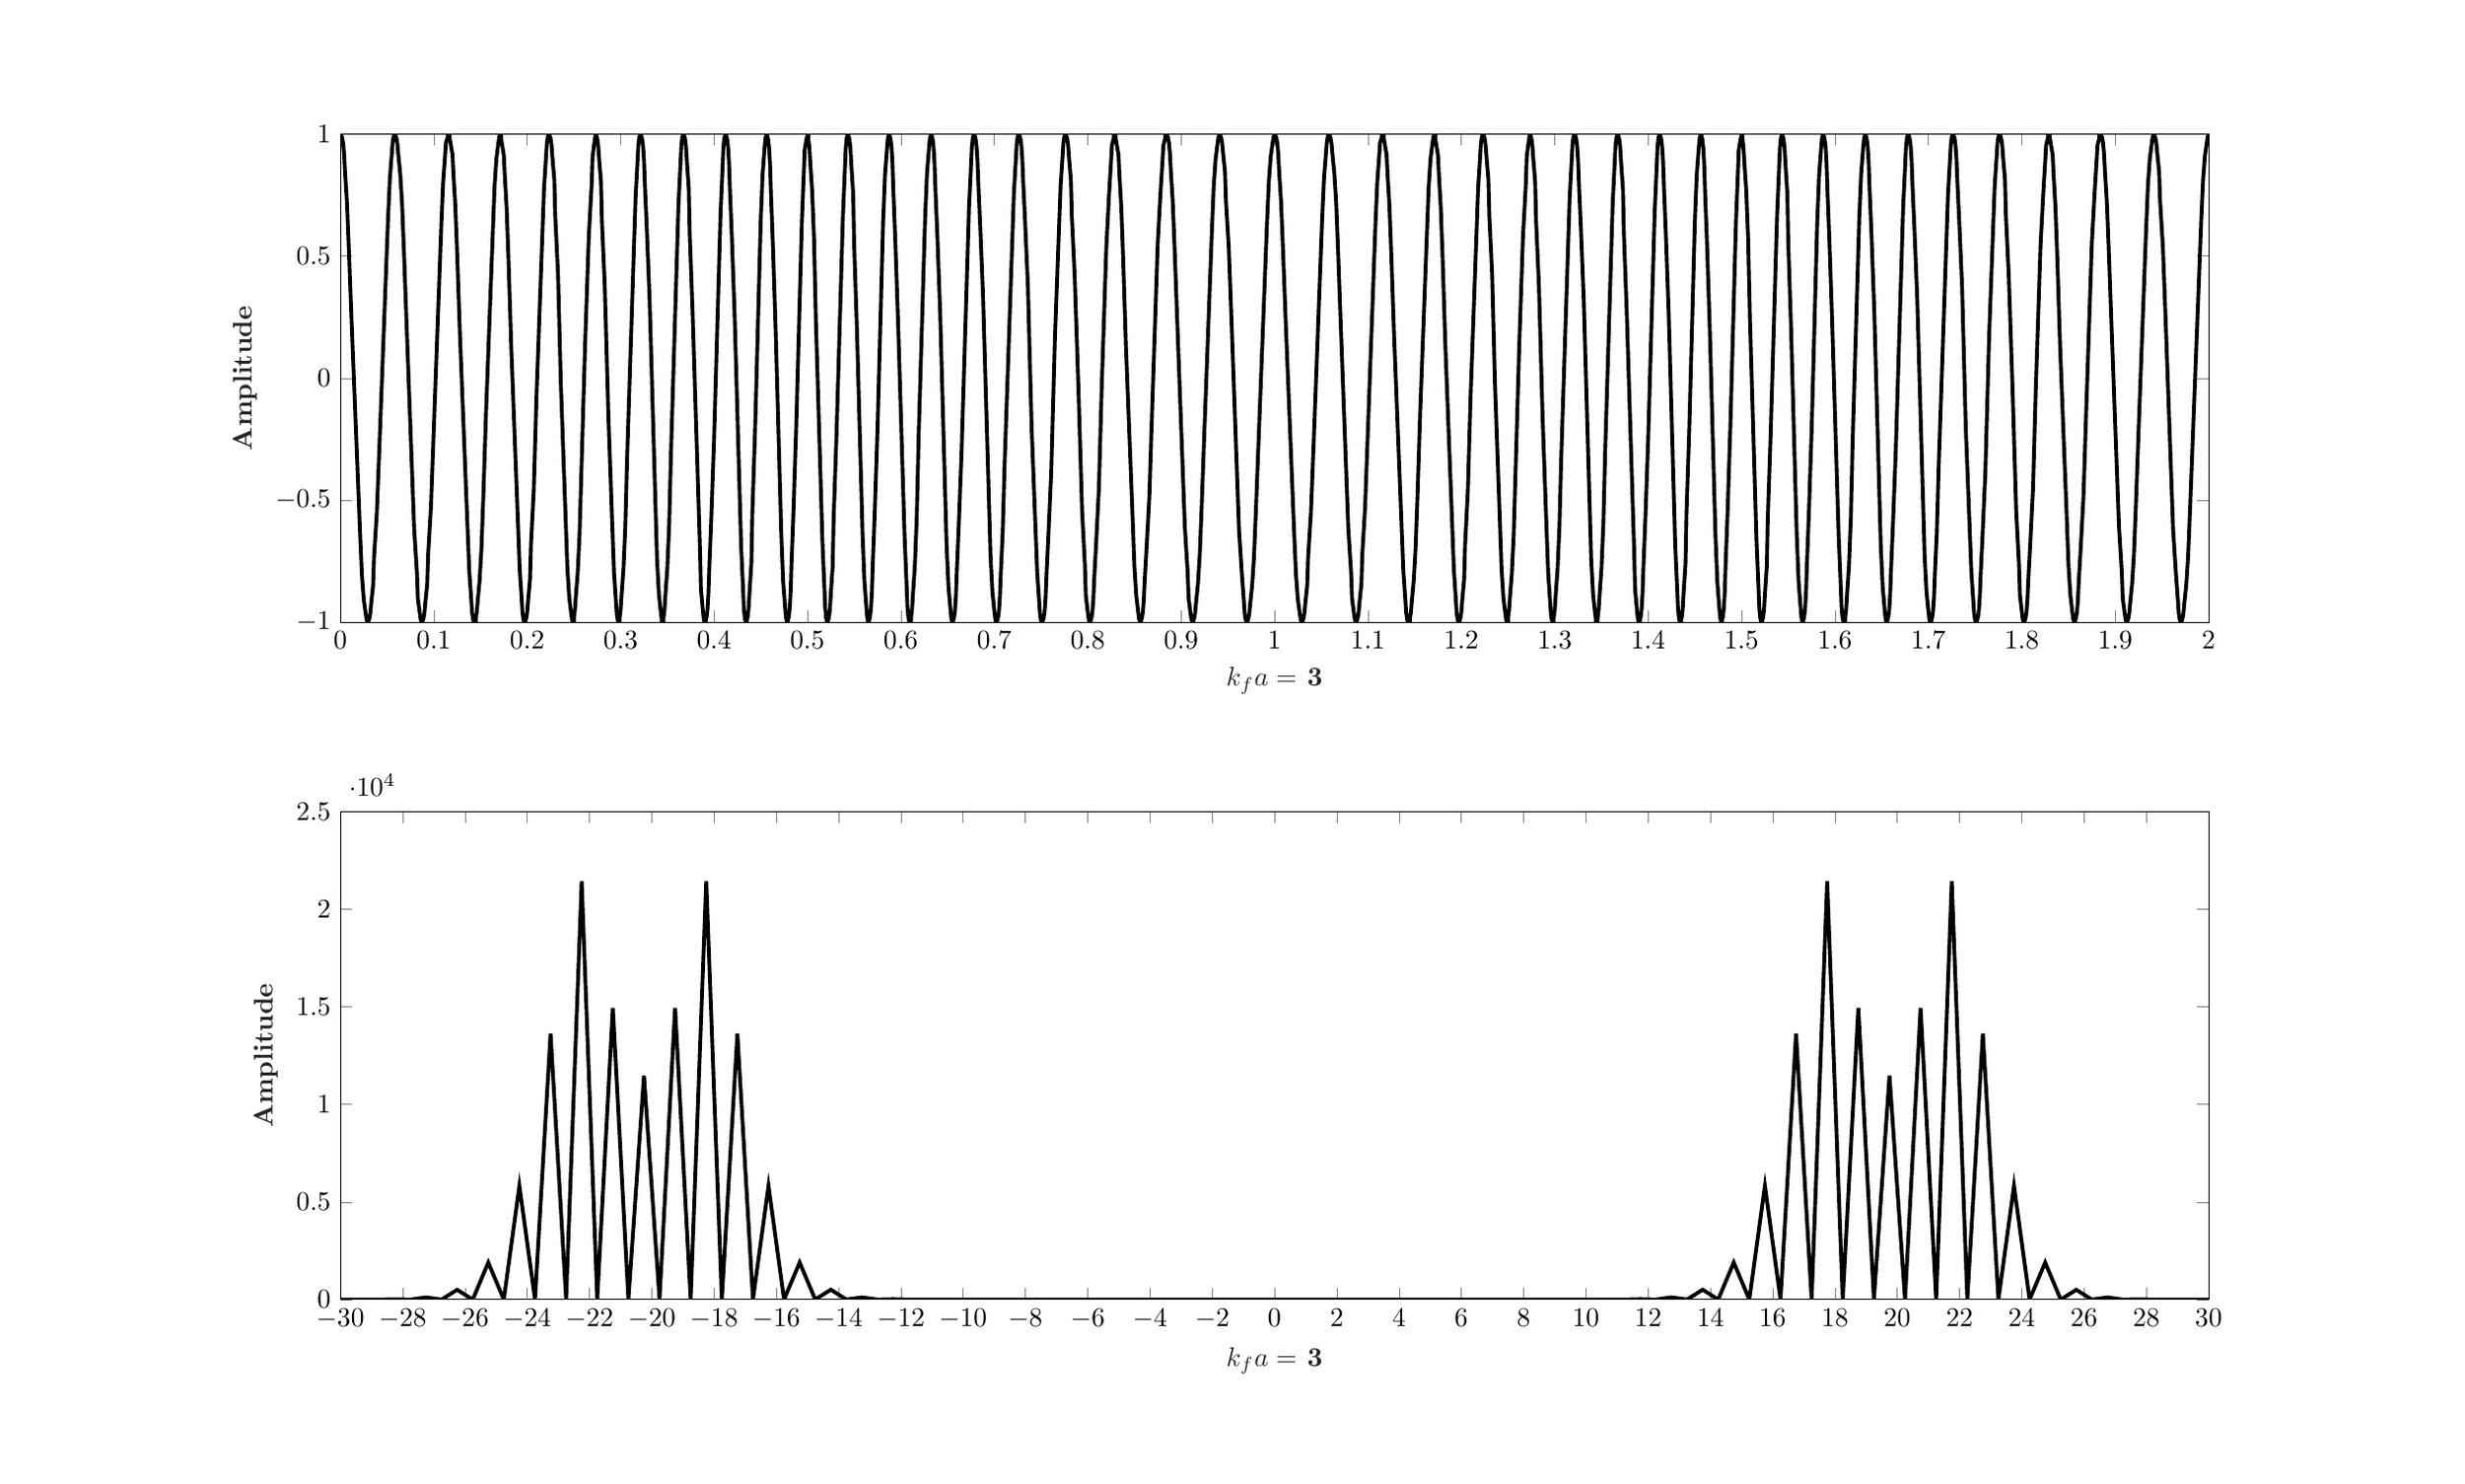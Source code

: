 % This file was created by matlab2tikz.
%
\begin{tikzpicture}

\begin{axis}[%
width=9.58in,
height=2.502in,
at={(1.607in,4.281in)},
scale only axis,
xmin=0,
xmax=2,
xlabel style={font=\bfseries\color{white!15!black}},
xlabel={$k_fa = $ 3},
ymin=-1,
ymax=1,
ylabel style={font=\bfseries\color{white!15!black}},
ylabel={Amplitude},
axis background/.style={fill=white}
]
\addplot [color=black, line width=1.4pt, forget plot]
  table[row sep=crcr]{%
0	1\\
0.0	0.999\\
0.001	0.996\\
0.002	0.985\\
0.003	0.963\\
0.004	0.92\\
0.005	0.846\\
0.007	0.726\\
0.009	0.538\\
0.012	0.234\\
0.021	-0.629\\
0.023	-0.805\\
0.025	-0.907\\
0.027	-0.963\\
0.028	-0.989\\
0.029	-0.999\\
0.029	-1.0\\
0.03	-0.999\\
0.03	-0.996\\
0.031	-0.986\\
0.032	-0.964\\
0.033	-0.923\\
0.035	-0.851\\
0.036	-0.735\\
0.039	-0.552\\
0.042	-0.258\\
0.051	0.653\\
0.053	0.82\\
0.055	0.917\\
0.056	0.968\\
0.057	0.991\\
0.058	0.999\\
0.059	1.0\\
0.059	0.999\\
0.059	0.995\\
0.06	0.985\\
0.061	0.962\\
0.062	0.918\\
0.064	0.842\\
0.066	0.719\\
0.068	0.526\\
0.071	0.21\\
0.079	-0.617\\
0.082	-0.798\\
0.083	-0.905\\
0.085	-0.962\\
0.086	-0.989\\
0.087	-0.999\\
0.087	-1.0\\
0.088	-0.999\\
0.088	-0.995\\
0.089	-0.985\\
0.09	-0.962\\
0.091	-0.919\\
0.093	-0.844\\
0.094	-0.721\\
0.097	-0.527\\
0.1	-0.211\\
0.108	0.622\\
0.11	0.803\\
0.112	0.908\\
0.113	0.965\\
0.115	0.99\\
0.115	0.999\\
0.116	1.0\\
0.116	0.999\\
0.117	0.995\\
0.117	0.985\\
0.118	0.961\\
0.12	0.917\\
0.121	0.838\\
0.123	0.711\\
0.125	0.511\\
0.128	0.178\\
0.136	-0.601\\
0.138	-0.793\\
0.14	-0.903\\
0.141	-0.962\\
0.142	-0.989\\
0.143	-0.999\\
0.144	-1.0\\
0.144	-0.999\\
0.145	-0.995\\
0.145	-0.984\\
0.146	-0.959\\
0.147	-0.913\\
0.149	-0.831\\
0.151	-0.698\\
0.153	-0.488\\
0.156	-0.132\\
0.163	0.579\\
0.165	0.782\\
0.167	0.899\\
0.169	0.96\\
0.17	0.989\\
0.171	0.999\\
0.171	1.0\\
0.171	0.999\\
0.172	0.995\\
0.172	0.985\\
0.173	0.961\\
0.175	0.914\\
0.176	0.833\\
0.178	0.699\\
0.18	0.486\\
0.183	0.122\\
0.19	-0.579\\
0.192	-0.784\\
0.194	-0.9\\
0.195	-0.962\\
0.196	-0.99\\
0.197	-0.999\\
0.198	-1.0\\
0.198	-0.999\\
0.198	-0.995\\
0.199	-0.984\\
0.2	-0.959\\
0.201	-0.91\\
0.203	-0.825\\
0.204	-0.685\\
0.207	-0.46\\
0.21	-0.065\\
0.216	0.566\\
0.218	0.779\\
0.22	0.899\\
0.221	0.962\\
0.222	0.99\\
0.223	0.999\\
0.224	1.0\\
0.224	0.999\\
0.224	0.995\\
0.225	0.983\\
0.226	0.956\\
0.227	0.904\\
0.229	0.814\\
0.23	0.665\\
0.233	0.425\\
0.236	-0.022\\
0.241	-0.56\\
0.243	-0.778\\
0.245	-0.899\\
0.247	-0.963\\
0.248	-0.991\\
0.249	-0.999\\
0.249	-1.0\\
0.249	-0.999\\
0.25	-0.995\\
0.25	-0.982\\
0.251	-0.954\\
0.252	-0.899\\
0.254	-0.803\\
0.256	-0.645\\
0.258	-0.386\\
0.262	0.138\\
0.266	0.584\\
0.269	0.793\\
0.27	0.908\\
0.272	0.968\\
0.273	0.993\\
0.273	1.0\\
0.274	1.0\\
0.274	0.999\\
0.274	0.995\\
0.275	0.983\\
0.276	0.955\\
0.277	0.901\\
0.279	0.805\\
0.28	0.645\\
0.283	0.383\\
0.287	-0.163\\
0.291	-0.594\\
0.293	-0.801\\
0.295	-0.914\\
0.296	-0.971\\
0.297	-0.994\\
0.298	-1.0\\
0.298	-1.0\\
0.298	-0.999\\
0.299	-0.994\\
0.299	-0.98\\
0.3	-0.95\\
0.301	-0.89\\
0.303	-0.785\\
0.305	-0.612\\
0.307	-0.322\\
0.316	0.741\\
0.318	0.883\\
0.319	0.957\\
0.32	0.989\\
0.321	0.999\\
0.322	1.0\\
0.322	0.999\\
0.322	0.994\\
0.323	0.981\\
0.324	0.952\\
0.325	0.893\\
0.326	0.789\\
0.328	0.615\\
0.331	0.326\\
0.339	-0.744\\
0.341	-0.886\\
0.343	-0.959\\
0.344	-0.99\\
0.344	-0.999\\
0.345	-1.0\\
0.345	-0.999\\
0.346	-0.994\\
0.346	-0.981\\
0.347	-0.949\\
0.348	-0.887\\
0.35	-0.779\\
0.352	-0.599\\
0.354	-0.296\\
0.362	0.715\\
0.364	0.871\\
0.365	0.951\\
0.366	0.987\\
0.367	0.999\\
0.368	1.0\\
0.368	0.999\\
0.368	0.994\\
0.369	0.981\\
0.37	0.949\\
0.371	0.887\\
0.373	0.776\\
0.374	0.592\\
0.377	0.28\\
0.385	-0.702\\
0.386	-0.865\\
0.388	-0.949\\
0.389	-0.987\\
0.39	-0.999\\
0.39	-1.0\\
0.391	-0.999\\
0.391	-0.994\\
0.392	-0.98\\
0.393	-0.947\\
0.394	-0.883\\
0.395	-0.77\\
0.397	-0.579\\
0.4	-0.254\\
0.407	0.68\\
0.409	0.854\\
0.41	0.944\\
0.411	0.985\\
0.412	0.998\\
0.412	1.0\\
0.413	0.999\\
0.413	0.994\\
0.414	0.981\\
0.415	0.949\\
0.416	0.886\\
0.417	0.775\\
0.419	0.585\\
0.422	0.264\\
0.429	-0.689\\
0.431	-0.858\\
0.432	-0.947\\
0.433	-0.986\\
0.434	-0.999\\
0.435	-1.0\\
0.435	-0.999\\
0.435	-0.994\\
0.436	-0.979\\
0.437	-0.944\\
0.438	-0.877\\
0.44	-0.757\\
0.441	-0.555\\
0.444	-0.207\\
0.45	0.646\\
0.452	0.835\\
0.454	0.936\\
0.455	0.982\\
0.456	0.998\\
0.456	1.0\\
0.457	0.999\\
0.457	0.994\\
0.458	0.979\\
0.459	0.944\\
0.46	0.876\\
0.461	0.754\\
0.463	0.551\\
0.466	0.197\\
0.472	-0.637\\
0.474	-0.832\\
0.476	-0.934\\
0.477	-0.981\\
0.478	-0.997\\
0.478	-1.0\\
0.479	-0.999\\
0.479	-0.994\\
0.48	-0.979\\
0.481	-0.945\\
0.482	-0.877\\
0.483	-0.756\\
0.485	-0.552\\
0.488	-0.197\\
0.494	0.639\\
0.496	0.833\\
0.497	0.935\\
0.499	0.981\\
0.5	0.997\\
0.5	1\\
0.5	0.999\\
0.501	0.995\\
0.501	0.981\\
0.502	0.949\\
0.503	0.885\\
0.505	0.77\\
0.507	0.576\\
0.509	0.241\\
0.516	-0.666\\
0.518	-0.847\\
0.519	-0.941\\
0.52	-0.984\\
0.521	-0.998\\
0.522	-1.0\\
0.522	-0.999\\
0.522	-0.995\\
0.523	-0.981\\
0.524	-0.949\\
0.525	-0.885\\
0.527	-0.771\\
0.528	-0.578\\
0.531	-0.244\\
0.538	0.667\\
0.54	0.848\\
0.541	0.941\\
0.542	0.984\\
0.543	0.998\\
0.544	1.0\\
0.544	0.999\\
0.544	0.994\\
0.545	0.979\\
0.546	0.944\\
0.547	0.876\\
0.549	0.755\\
0.55	0.552\\
0.553	0.2\\
0.559	-0.636\\
0.561	-0.83\\
0.563	-0.933\\
0.564	-0.981\\
0.565	-0.997\\
0.565	-1.0\\
0.566	-0.999\\
0.566	-0.994\\
0.567	-0.979\\
0.568	-0.944\\
0.569	-0.878\\
0.57	-0.758\\
0.572	-0.558\\
0.575	-0.212\\
0.581	0.641\\
0.583	0.832\\
0.585	0.934\\
0.586	0.981\\
0.587	0.997\\
0.588	1.0\\
0.588	0.999\\
0.588	0.994\\
0.589	0.979\\
0.59	0.947\\
0.591	0.881\\
0.592	0.764\\
0.594	0.568\\
0.597	0.231\\
0.604	-0.652\\
0.606	-0.836\\
0.607	-0.934\\
0.608	-0.981\\
0.609	-0.997\\
0.61	-1.0\\
0.61	-0.999\\
0.611	-0.994\\
0.611	-0.98\\
0.612	-0.946\\
0.613	-0.882\\
0.615	-0.767\\
0.617	-0.573\\
0.619	-0.244\\
0.626	0.659\\
0.628	0.839\\
0.63	0.936\\
0.631	0.981\\
0.632	0.997\\
0.632	1.0\\
0.633	0.999\\
0.633	0.994\\
0.634	0.981\\
0.635	0.949\\
0.636	0.887\\
0.637	0.778\\
0.639	0.593\\
0.642	0.281\\
0.649	-0.687\\
0.651	-0.854\\
0.653	-0.943\\
0.654	-0.984\\
0.655	-0.998\\
0.655	-1.0\\
0.656	-0.999\\
0.656	-0.994\\
0.657	-0.981\\
0.658	-0.951\\
0.659	-0.89\\
0.66	-0.784\\
0.662	-0.604\\
0.665	-0.303\\
0.673	0.704\\
0.675	0.862\\
0.676	0.946\\
0.677	0.985\\
0.678	0.998\\
0.679	1.0\\
0.679	0.999\\
0.679	0.995\\
0.68	0.982\\
0.681	0.952\\
0.682	0.894\\
0.683	0.791\\
0.685	0.619\\
0.688	0.333\\
0.696	-0.731\\
0.698	-0.876\\
0.7	-0.953\\
0.701	-0.987\\
0.702	-0.999\\
0.702	-1.0\\
0.703	-0.999\\
0.703	-0.995\\
0.704	-0.982\\
0.705	-0.954\\
0.706	-0.898\\
0.707	-0.799\\
0.709	-0.633\\
0.711	-0.361\\
0.721	0.757\\
0.723	0.889\\
0.724	0.959\\
0.725	0.99\\
0.726	0.999\\
0.726	1.0\\
0.727	0.999\\
0.727	0.995\\
0.728	0.983\\
0.729	0.954\\
0.73	0.9\\
0.731	0.804\\
0.733	0.643\\
0.736	0.38\\
0.74	-0.203\\
0.744	-0.598\\
0.746	-0.798\\
0.748	-0.91\\
0.749	-0.968\\
0.75	-0.993\\
0.751	-1.0\\
0.751	-1.0\\
0.751	-0.999\\
0.752	-0.994\\
0.753	-0.982\\
0.754	-0.953\\
0.755	-0.898\\
0.756	-0.802\\
0.758	-0.643\\
0.761	-0.384\\
0.765	0.171\\
0.769	0.584\\
0.771	0.789\\
0.773	0.904\\
0.774	0.965\\
0.775	0.991\\
0.776	0.999\\
0.776	1.0\\
0.777	0.999\\
0.777	0.995\\
0.778	0.983\\
0.779	0.957\\
0.78	0.905\\
0.782	0.814\\
0.783	0.665\\
0.786	0.425\\
0.79	-0.032\\
0.794	-0.545\\
0.797	-0.765\\
0.798	-0.89\\
0.8	-0.957\\
0.801	-0.988\\
0.802	-0.998\\
0.802	-1.0\\
0.803	-0.999\\
0.803	-0.995\\
0.804	-0.984\\
0.805	-0.959\\
0.806	-0.909\\
0.807	-0.822\\
0.809	-0.68\\
0.812	-0.451\\
0.815	-0.038\\
0.82	0.541\\
0.823	0.761\\
0.825	0.887\\
0.826	0.955\\
0.828	0.986\\
0.828	0.998\\
0.829	1.0\\
0.829	0.999\\
0.83	0.996\\
0.83	0.985\\
0.831	0.961\\
0.833	0.916\\
0.834	0.835\\
0.836	0.701\\
0.838	0.49\\
0.841	0.127\\
0.848	-0.559\\
0.85	-0.769\\
0.852	-0.89\\
0.854	-0.956\\
0.855	-0.987\\
0.856	-0.998\\
0.856	-1.0\\
0.857	-0.999\\
0.857	-0.995\\
0.858	-0.984\\
0.859	-0.96\\
0.86	-0.913\\
0.861	-0.832\\
0.863	-0.699\\
0.866	-0.487\\
0.869	-0.127\\
0.875	0.556\\
0.878	0.764\\
0.88	0.886\\
0.881	0.953\\
0.883	0.985\\
0.883	0.998\\
0.884	1.0\\
0.884	0.999\\
0.885	0.996\\
0.886	0.986\\
0.887	0.965\\
0.888	0.923\\
0.889	0.849\\
0.891	0.727\\
0.893	0.536\\
0.896	0.219\\
0.904	-0.609\\
0.907	-0.794\\
0.908	-0.902\\
0.91	-0.961\\
0.911	-0.989\\
0.912	-0.998\\
0.913	-1.0\\
0.913	-0.999\\
0.913	-0.995\\
0.914	-0.985\\
0.915	-0.963\\
0.916	-0.92\\
0.918	-0.845\\
0.92	-0.723\\
0.922	-0.53\\
0.925	-0.213\\
0.933	0.605\\
0.935	0.791\\
0.937	0.9\\
0.939	0.96\\
0.94	0.988\\
0.941	0.998\\
0.941	1.0\\
0.942	0.999\\
0.942	0.995\\
0.943	0.985\\
0.944	0.963\\
0.945	0.921\\
0.947	0.847\\
0.948	0.728\\
0.951	0.54\\
0.954	0.234\\
0.962	-0.623\\
0.965	-0.801\\
0.967	-0.905\\
0.968	-0.962\\
0.969	-0.989\\
0.97	-0.998\\
0.971	-1.0\\
0.971	-0.999\\
0.971	-0.996\\
0.972	-0.986\\
0.973	-0.964\\
0.974	-0.923\\
0.976	-0.851\\
0.978	-0.734\\
0.98	-0.549\\
0.983	-0.251\\
0.992	0.64\\
0.994	0.811\\
0.996	0.911\\
0.998	0.965\\
0.999	0.99\\
1.0	0.999\\
1.0	1.0\\
1.0	0.999\\
1.001	0.996\\
1.002	0.985\\
1.003	0.963\\
1.004	0.92\\
1.005	0.846\\
1.007	0.726\\
1.009	0.538\\
1.012	0.234\\
1.021	-0.629\\
1.023	-0.805\\
1.025	-0.907\\
1.027	-0.963\\
1.028	-0.989\\
1.029	-0.999\\
1.029	-1.0\\
1.03	-0.999\\
1.03	-0.996\\
1.031	-0.986\\
1.032	-0.964\\
1.033	-0.923\\
1.035	-0.851\\
1.036	-0.735\\
1.039	-0.552\\
1.042	-0.258\\
1.051	0.653\\
1.053	0.82\\
1.055	0.917\\
1.056	0.968\\
1.057	0.991\\
1.058	0.999\\
1.059	1.0\\
1.059	0.999\\
1.059	0.995\\
1.06	0.985\\
1.061	0.962\\
1.062	0.918\\
1.064	0.842\\
1.066	0.719\\
1.068	0.526\\
1.071	0.21\\
1.079	-0.617\\
1.082	-0.798\\
1.083	-0.905\\
1.085	-0.962\\
1.086	-0.989\\
1.087	-0.999\\
1.087	-1.0\\
1.088	-0.999\\
1.088	-0.995\\
1.089	-0.985\\
1.09	-0.962\\
1.091	-0.919\\
1.093	-0.844\\
1.094	-0.721\\
1.097	-0.527\\
1.1	-0.211\\
1.108	0.622\\
1.11	0.803\\
1.112	0.908\\
1.113	0.965\\
1.115	0.99\\
1.115	0.999\\
1.116	1.0\\
1.116	0.999\\
1.117	0.995\\
1.117	0.985\\
1.118	0.961\\
1.12	0.917\\
1.121	0.838\\
1.123	0.711\\
1.125	0.511\\
1.128	0.178\\
1.136	-0.601\\
1.138	-0.793\\
1.14	-0.903\\
1.141	-0.962\\
1.142	-0.989\\
1.143	-0.999\\
1.144	-1.0\\
1.144	-0.999\\
1.145	-0.995\\
1.145	-0.984\\
1.146	-0.959\\
1.147	-0.913\\
1.149	-0.831\\
1.151	-0.698\\
1.153	-0.488\\
1.156	-0.132\\
1.163	0.579\\
1.165	0.782\\
1.167	0.899\\
1.169	0.96\\
1.17	0.989\\
1.171	0.999\\
1.171	1.0\\
1.171	0.999\\
1.172	0.995\\
1.172	0.985\\
1.173	0.961\\
1.175	0.914\\
1.176	0.833\\
1.178	0.699\\
1.18	0.486\\
1.183	0.122\\
1.19	-0.579\\
1.192	-0.784\\
1.194	-0.9\\
1.195	-0.962\\
1.196	-0.99\\
1.197	-0.999\\
1.198	-1.0\\
1.198	-0.999\\
1.198	-0.995\\
1.199	-0.984\\
1.2	-0.959\\
1.201	-0.91\\
1.203	-0.825\\
1.204	-0.685\\
1.207	-0.46\\
1.21	-0.065\\
1.216	0.566\\
1.218	0.779\\
1.22	0.899\\
1.221	0.962\\
1.222	0.99\\
1.223	0.999\\
1.224	1.0\\
1.224	0.999\\
1.224	0.995\\
1.225	0.983\\
1.226	0.956\\
1.227	0.904\\
1.229	0.814\\
1.23	0.665\\
1.233	0.425\\
1.236	-0.022\\
1.241	-0.56\\
1.243	-0.778\\
1.245	-0.899\\
1.247	-0.963\\
1.248	-0.991\\
1.249	-0.999\\
1.249	-1.0\\
1.249	-0.999\\
1.25	-0.995\\
1.25	-0.982\\
1.251	-0.954\\
1.252	-0.899\\
1.254	-0.803\\
1.256	-0.645\\
1.258	-0.386\\
1.262	0.138\\
1.266	0.584\\
1.269	0.793\\
1.27	0.908\\
1.272	0.968\\
1.273	0.993\\
1.273	1.0\\
1.274	1.0\\
1.274	0.999\\
1.274	0.995\\
1.275	0.983\\
1.276	0.955\\
1.277	0.901\\
1.279	0.805\\
1.28	0.645\\
1.283	0.383\\
1.287	-0.163\\
1.291	-0.594\\
1.293	-0.801\\
1.295	-0.914\\
1.296	-0.971\\
1.297	-0.994\\
1.298	-1.0\\
1.298	-1.0\\
1.298	-0.999\\
1.299	-0.994\\
1.299	-0.98\\
1.3	-0.95\\
1.301	-0.89\\
1.303	-0.785\\
1.305	-0.612\\
1.307	-0.322\\
1.316	0.741\\
1.318	0.883\\
1.319	0.957\\
1.32	0.989\\
1.321	0.999\\
1.322	1.0\\
1.322	0.999\\
1.322	0.994\\
1.323	0.981\\
1.324	0.952\\
1.325	0.893\\
1.326	0.789\\
1.328	0.615\\
1.331	0.326\\
1.339	-0.744\\
1.341	-0.886\\
1.343	-0.959\\
1.344	-0.99\\
1.344	-0.999\\
1.345	-1.0\\
1.345	-0.999\\
1.346	-0.994\\
1.346	-0.981\\
1.347	-0.949\\
1.348	-0.887\\
1.35	-0.779\\
1.352	-0.599\\
1.354	-0.296\\
1.362	0.715\\
1.364	0.871\\
1.365	0.951\\
1.366	0.987\\
1.367	0.999\\
1.368	1.0\\
1.368	0.999\\
1.368	0.994\\
1.369	0.981\\
1.37	0.949\\
1.371	0.887\\
1.373	0.776\\
1.374	0.592\\
1.377	0.28\\
1.385	-0.702\\
1.386	-0.865\\
1.388	-0.949\\
1.389	-0.987\\
1.39	-0.999\\
1.39	-1.0\\
1.391	-0.999\\
1.391	-0.994\\
1.392	-0.98\\
1.393	-0.947\\
1.394	-0.883\\
1.395	-0.77\\
1.397	-0.579\\
1.4	-0.254\\
1.407	0.68\\
1.409	0.854\\
1.41	0.944\\
1.411	0.985\\
1.412	0.998\\
1.412	1.0\\
1.413	0.999\\
1.413	0.994\\
1.414	0.981\\
1.415	0.949\\
1.416	0.886\\
1.417	0.775\\
1.419	0.585\\
1.422	0.264\\
1.429	-0.689\\
1.431	-0.858\\
1.432	-0.947\\
1.433	-0.986\\
1.434	-0.999\\
1.435	-1.0\\
1.435	-0.999\\
1.435	-0.994\\
1.436	-0.979\\
1.437	-0.944\\
1.438	-0.877\\
1.44	-0.757\\
1.441	-0.555\\
1.444	-0.207\\
1.45	0.646\\
1.452	0.835\\
1.454	0.936\\
1.455	0.982\\
1.456	0.998\\
1.456	1.0\\
1.457	0.999\\
1.457	0.994\\
1.458	0.979\\
1.459	0.944\\
1.46	0.876\\
1.461	0.754\\
1.463	0.551\\
1.466	0.197\\
1.472	-0.637\\
1.474	-0.832\\
1.476	-0.934\\
1.477	-0.981\\
1.478	-0.997\\
1.478	-1.0\\
1.479	-0.999\\
1.479	-0.994\\
1.48	-0.979\\
1.481	-0.945\\
1.482	-0.877\\
1.483	-0.756\\
1.485	-0.552\\
1.488	-0.197\\
1.494	0.639\\
1.496	0.833\\
1.497	0.935\\
1.499	0.981\\
1.5	0.997\\
1.5	1\\
1.5	0.999\\
1.501	0.995\\
1.501	0.981\\
1.502	0.949\\
1.503	0.885\\
1.505	0.77\\
1.507	0.576\\
1.509	0.241\\
1.516	-0.666\\
1.518	-0.847\\
1.519	-0.941\\
1.52	-0.984\\
1.521	-0.998\\
1.522	-1.0\\
1.522	-0.999\\
1.522	-0.995\\
1.523	-0.981\\
1.524	-0.949\\
1.525	-0.885\\
1.527	-0.771\\
1.528	-0.578\\
1.531	-0.244\\
1.538	0.667\\
1.54	0.848\\
1.541	0.941\\
1.542	0.984\\
1.543	0.998\\
1.544	1.0\\
1.544	0.999\\
1.544	0.994\\
1.545	0.979\\
1.546	0.944\\
1.547	0.876\\
1.549	0.755\\
1.55	0.552\\
1.553	0.2\\
1.559	-0.636\\
1.561	-0.83\\
1.563	-0.933\\
1.564	-0.981\\
1.565	-0.997\\
1.565	-1.0\\
1.566	-0.999\\
1.566	-0.994\\
1.567	-0.979\\
1.568	-0.944\\
1.569	-0.878\\
1.57	-0.758\\
1.572	-0.558\\
1.575	-0.212\\
1.581	0.641\\
1.583	0.832\\
1.585	0.934\\
1.586	0.981\\
1.587	0.997\\
1.588	1.0\\
1.588	0.999\\
1.588	0.994\\
1.589	0.979\\
1.59	0.947\\
1.591	0.881\\
1.592	0.764\\
1.594	0.568\\
1.597	0.231\\
1.604	-0.652\\
1.606	-0.836\\
1.607	-0.934\\
1.608	-0.981\\
1.609	-0.997\\
1.61	-1.0\\
1.61	-0.999\\
1.611	-0.994\\
1.611	-0.98\\
1.612	-0.946\\
1.613	-0.882\\
1.615	-0.767\\
1.617	-0.573\\
1.619	-0.244\\
1.626	0.659\\
1.628	0.839\\
1.63	0.936\\
1.631	0.981\\
1.632	0.997\\
1.632	1.0\\
1.633	0.999\\
1.633	0.994\\
1.634	0.981\\
1.635	0.949\\
1.636	0.887\\
1.637	0.778\\
1.639	0.593\\
1.642	0.281\\
1.649	-0.687\\
1.651	-0.854\\
1.653	-0.943\\
1.654	-0.984\\
1.655	-0.998\\
1.655	-1.0\\
1.656	-0.999\\
1.656	-0.994\\
1.657	-0.981\\
1.658	-0.951\\
1.659	-0.89\\
1.66	-0.784\\
1.662	-0.604\\
1.665	-0.303\\
1.673	0.704\\
1.675	0.862\\
1.676	0.946\\
1.677	0.985\\
1.678	0.998\\
1.679	1.0\\
1.679	0.999\\
1.679	0.995\\
1.68	0.982\\
1.681	0.952\\
1.682	0.894\\
1.683	0.791\\
1.685	0.619\\
1.688	0.333\\
1.696	-0.731\\
1.698	-0.876\\
1.7	-0.953\\
1.701	-0.987\\
1.702	-0.999\\
1.702	-1.0\\
1.703	-0.999\\
1.703	-0.995\\
1.704	-0.982\\
1.705	-0.954\\
1.706	-0.898\\
1.707	-0.799\\
1.709	-0.633\\
1.711	-0.361\\
1.721	0.757\\
1.723	0.889\\
1.724	0.959\\
1.725	0.99\\
1.726	0.999\\
1.726	1.0\\
1.727	0.999\\
1.727	0.995\\
1.728	0.983\\
1.729	0.954\\
1.73	0.9\\
1.731	0.804\\
1.733	0.643\\
1.736	0.38\\
1.74	-0.203\\
1.744	-0.598\\
1.746	-0.798\\
1.748	-0.91\\
1.749	-0.968\\
1.75	-0.993\\
1.751	-1.0\\
1.751	-1.0\\
1.751	-0.999\\
1.752	-0.994\\
1.753	-0.982\\
1.754	-0.953\\
1.755	-0.898\\
1.756	-0.802\\
1.758	-0.643\\
1.761	-0.384\\
1.765	0.171\\
1.769	0.584\\
1.771	0.789\\
1.773	0.904\\
1.774	0.965\\
1.775	0.991\\
1.776	0.999\\
1.776	1.0\\
1.777	0.999\\
1.777	0.995\\
1.778	0.983\\
1.779	0.957\\
1.78	0.905\\
1.782	0.814\\
1.783	0.665\\
1.786	0.425\\
1.79	-0.032\\
1.794	-0.545\\
1.797	-0.765\\
1.798	-0.89\\
1.8	-0.957\\
1.801	-0.988\\
1.802	-0.998\\
1.802	-1.0\\
1.803	-0.999\\
1.803	-0.995\\
1.804	-0.984\\
1.805	-0.959\\
1.806	-0.909\\
1.807	-0.822\\
1.809	-0.68\\
1.812	-0.451\\
1.815	-0.038\\
1.82	0.541\\
1.823	0.761\\
1.825	0.887\\
1.826	0.955\\
1.828	0.986\\
1.828	0.998\\
1.829	1.0\\
1.829	0.999\\
1.83	0.996\\
1.83	0.985\\
1.831	0.961\\
1.833	0.916\\
1.834	0.835\\
1.836	0.701\\
1.838	0.49\\
1.841	0.127\\
1.848	-0.559\\
1.85	-0.769\\
1.852	-0.89\\
1.854	-0.956\\
1.855	-0.987\\
1.856	-0.998\\
1.856	-1.0\\
1.857	-0.999\\
1.857	-0.995\\
1.858	-0.984\\
1.859	-0.96\\
1.86	-0.913\\
1.861	-0.832\\
1.863	-0.699\\
1.866	-0.487\\
1.869	-0.127\\
1.875	0.556\\
1.878	0.764\\
1.88	0.886\\
1.881	0.953\\
1.883	0.985\\
1.883	0.998\\
1.884	1.0\\
1.884	0.999\\
1.885	0.996\\
1.886	0.986\\
1.887	0.965\\
1.888	0.923\\
1.889	0.849\\
1.891	0.727\\
1.893	0.536\\
1.896	0.219\\
1.904	-0.609\\
1.907	-0.794\\
1.908	-0.902\\
1.91	-0.961\\
1.911	-0.989\\
1.912	-0.998\\
1.913	-1.0\\
1.913	-0.999\\
1.913	-0.995\\
1.914	-0.985\\
1.915	-0.963\\
1.916	-0.92\\
1.918	-0.845\\
1.92	-0.723\\
1.922	-0.53\\
1.925	-0.213\\
1.933	0.605\\
1.935	0.791\\
1.937	0.9\\
1.939	0.96\\
1.94	0.988\\
1.941	0.998\\
1.941	1.0\\
1.942	0.999\\
1.942	0.995\\
1.943	0.985\\
1.944	0.963\\
1.945	0.921\\
1.947	0.847\\
1.948	0.728\\
1.951	0.54\\
1.954	0.234\\
1.962	-0.623\\
1.965	-0.801\\
1.967	-0.905\\
1.968	-0.962\\
1.969	-0.989\\
1.97	-0.998\\
1.971	-1.0\\
1.971	-0.999\\
1.971	-0.996\\
1.972	-0.986\\
1.973	-0.964\\
1.974	-0.923\\
1.976	-0.851\\
1.978	-0.734\\
1.98	-0.549\\
1.983	-0.251\\
1.992	0.64\\
1.994	0.811\\
1.996	0.911\\
1.998	0.965\\
1.999	0.99\\
2.0	0.999\\
2	1\\
};
\end{axis}

\begin{axis}[%
width=9.58in,
height=2.502in,
at={(1.607in,0.807in)},
scale only axis,
xmin=-30,
xmax=30,
xlabel style={font=\bfseries\color{white!15!black}},
xlabel={$k_fa = $ 3},
ymin=0,
ymax=25000,
ylabel style={font=\bfseries\color{white!15!black}},
ylabel={Amplitude},
axis background/.style={fill=white}
]
\addplot [color=black, line width=1.4pt, forget plot]
  table[row sep=crcr]{%
-30.25	0.099\\
-29.75	0.494\\
-29.25	4.246\\
-28.75	0.559\\
-28.25	21.192\\
-27.75	0.566\\
-27.25	113.043\\
-26.75	0.923\\
-26.25	501.941\\
-25.75	0.115\\
-25.25	1899.068\\
-24.75	3.905\\
-24.25	5823.296\\
-23.75	6.679\\
-23.25	13633.266\\
-22.75	15.885\\
-22.25	21436.102\\
-21.75	14.529\\
-21.25	14949.857\\
-20.75	4.145\\
-20.25	11476.579\\
-19.75	16.746\\
-19.25	14943.518\\
-18.75	6.56\\
-18.25	21435.379\\
-17.75	3.694\\
-17.25	13633.695\\
-16.75	6.397\\
-16.25	5827.72\\
-15.75	5.353\\
-15.25	1901.724\\
-14.75	3.864\\
-14.25	505.649\\
-13.75	2.843\\
-13.25	114.809\\
-12.75	2.236\\
-12.25	23.787\\
-11.75	1.868\\
-11.25	5.457\\
-10.75	1.627\\
-10.25	2.106\\
-9.75	1.459\\
-9.25	1.472\\
-8.75	1.336\\
-8.25	1.296\\
-7.75	1.243\\
-6.75	1.172\\
-5.75	1.117\\
-4.75	1.076\\
-3.25	1.032\\
-1.75	1.008\\
-0.25	1.0\\
1.25	1.008\\
2.75	1.032\\
4.25	1.076\\
5.25	1.117\\
6.25	1.172\\
7.25	1.243\\
7.75	1.296\\
8.25	1.336\\
8.75	1.472\\
9.25	1.459\\
9.75	2.106\\
10.25	1.627\\
10.75	5.457\\
11.25	1.868\\
11.75	23.787\\
12.25	2.236\\
12.75	114.809\\
13.25	2.843\\
13.75	505.649\\
14.25	3.864\\
14.75	1901.724\\
15.25	5.353\\
15.75	5827.72\\
16.25	6.397\\
16.75	13633.695\\
17.25	3.694\\
17.75	21435.379\\
18.25	6.56\\
18.75	14943.518\\
19.25	16.746\\
19.75	11476.579\\
20.25	4.145\\
20.75	14949.857\\
21.25	14.529\\
21.75	21436.102\\
22.25	15.885\\
22.75	13633.266\\
23.25	6.679\\
23.75	5823.296\\
24.25	3.905\\
24.75	1899.068\\
25.25	0.115\\
25.75	501.941\\
26.25	0.923\\
26.75	113.043\\
27.25	0.566\\
27.75	21.192\\
28.25	0.559\\
28.75	4.246\\
29.25	0.494\\
29.75	0.099\\
30.25	0.45\\
};
\end{axis}

\begin{axis}[%
width=12.361in,
height=7.333in,
at={(0in,0in)},
scale only axis,
xmin=0,
xmax=1,
ymin=0,
ymax=1,
axis line style={draw=none},
ticks=none,
axis x line*=bottom,
axis y line*=left
]
\end{axis}
\end{tikzpicture}%
